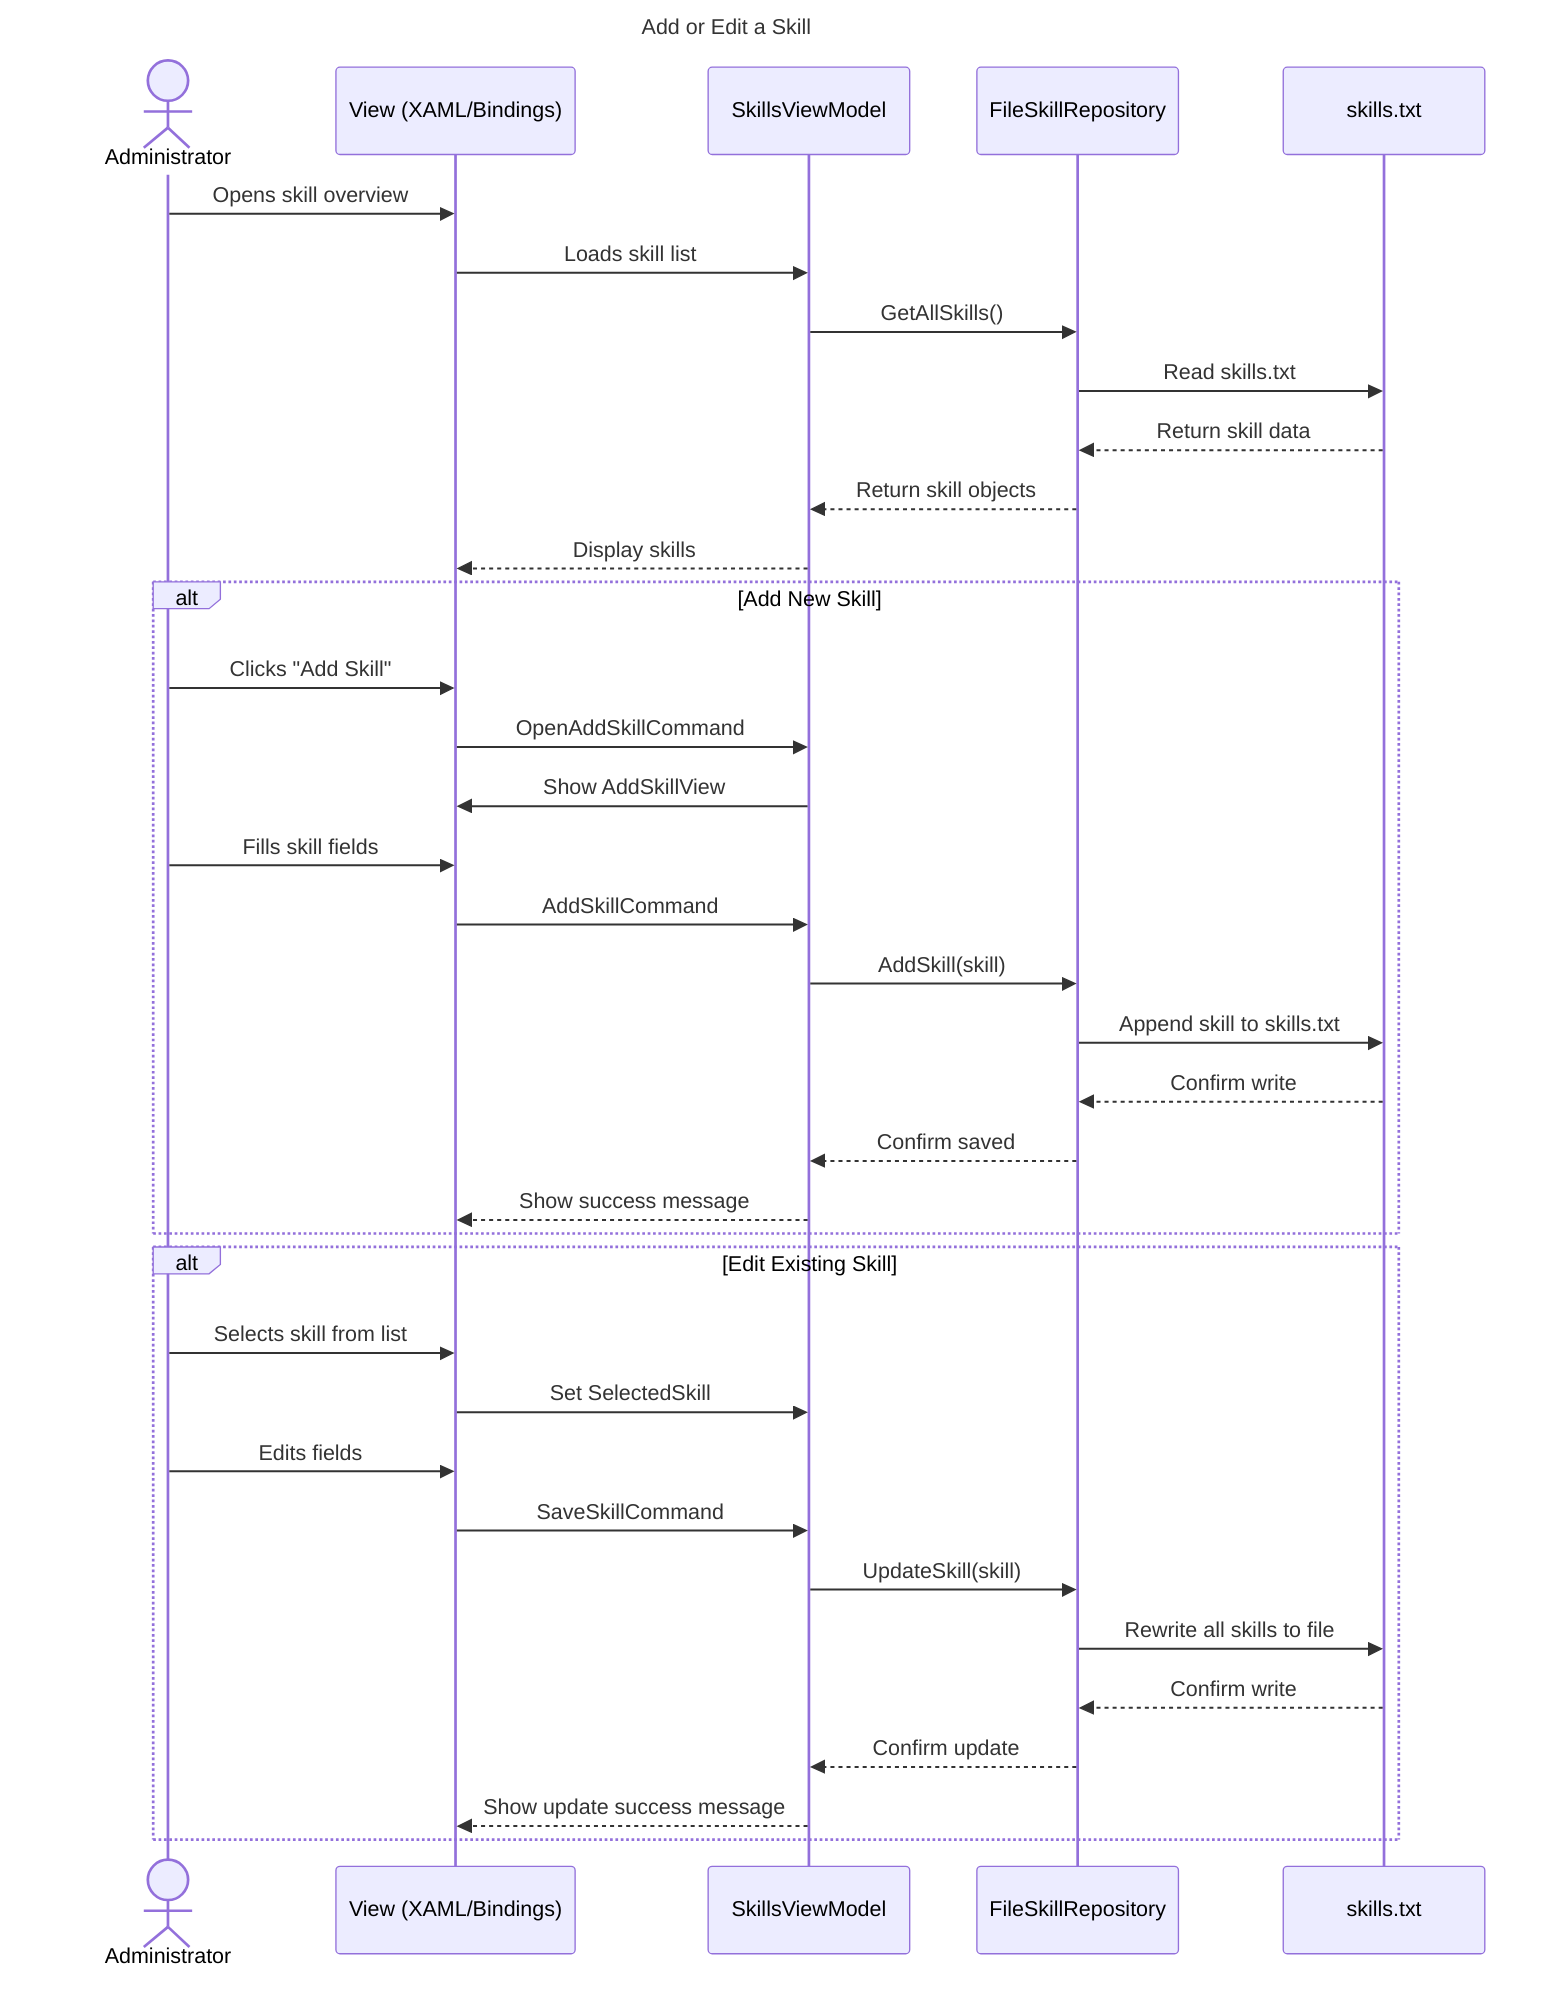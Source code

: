 ﻿sequenceDiagram
    title Add or Edit a Skill

    actor Administrator
    participant UI as View (XAML/Bindings)
    participant VM as SkillsViewModel
    participant Repo as FileSkillRepository
    participant File as skills.txt

    Administrator->>UI: Opens skill overview
    UI->>VM: Loads skill list
    VM->>Repo: GetAllSkills()
    Repo->>File: Read skills.txt
    File-->>Repo: Return skill data
    Repo-->>VM: Return skill objects
    VM-->>UI: Display skills

    alt Add New Skill
        Administrator->>UI: Clicks "Add Skill"
        UI->>VM: OpenAddSkillCommand
        VM->>UI: Show AddSkillView
        Administrator->>UI: Fills skill fields
        UI->>VM: AddSkillCommand
        VM->>Repo: AddSkill(skill)
        Repo->>File: Append skill to skills.txt
        File-->>Repo: Confirm write
        Repo-->>VM: Confirm saved
        VM-->>UI: Show success message
    end

    alt Edit Existing Skill
        Administrator->>UI: Selects skill from list
        UI->>VM: Set SelectedSkill
        Administrator->>UI: Edits fields
        UI->>VM: SaveSkillCommand
        VM->>Repo: UpdateSkill(skill)
        Repo->>File: Rewrite all skills to file
        File-->>Repo: Confirm write
        Repo-->>VM: Confirm update
        VM-->>UI: Show update success message
    end